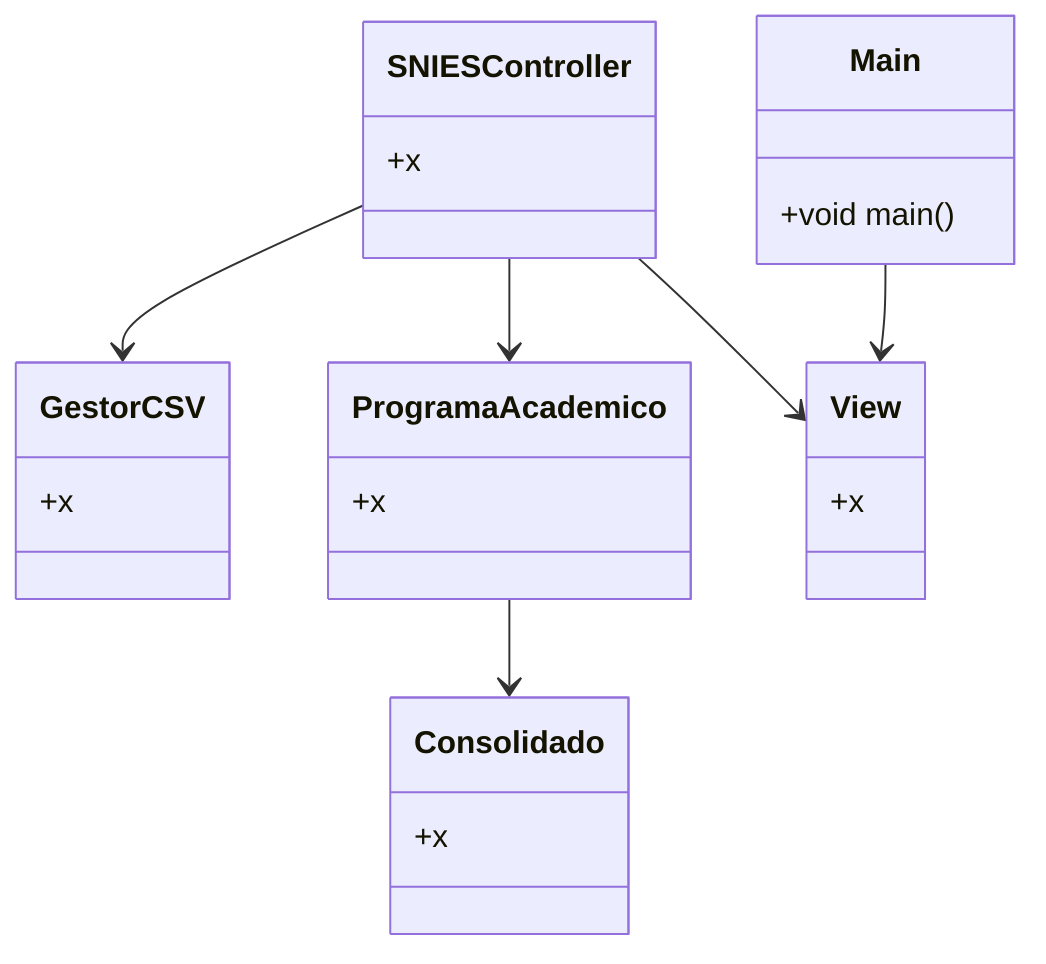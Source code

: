 classDiagram
    class Main {
        +void main()
    }

    class SNIESController {
        +x
    }

    class GestorCSV {
        +x
    }

    class ProgramaAcademico {
        +x
    }

    class Consolidado {
        +x
    }

    class View {
        +x
    }

    Main --> View
    SNIESController --> GestorCSV
    SNIESController --> ProgramaAcademico
    ProgramaAcademico --> Consolidado
    SNIESController --> View